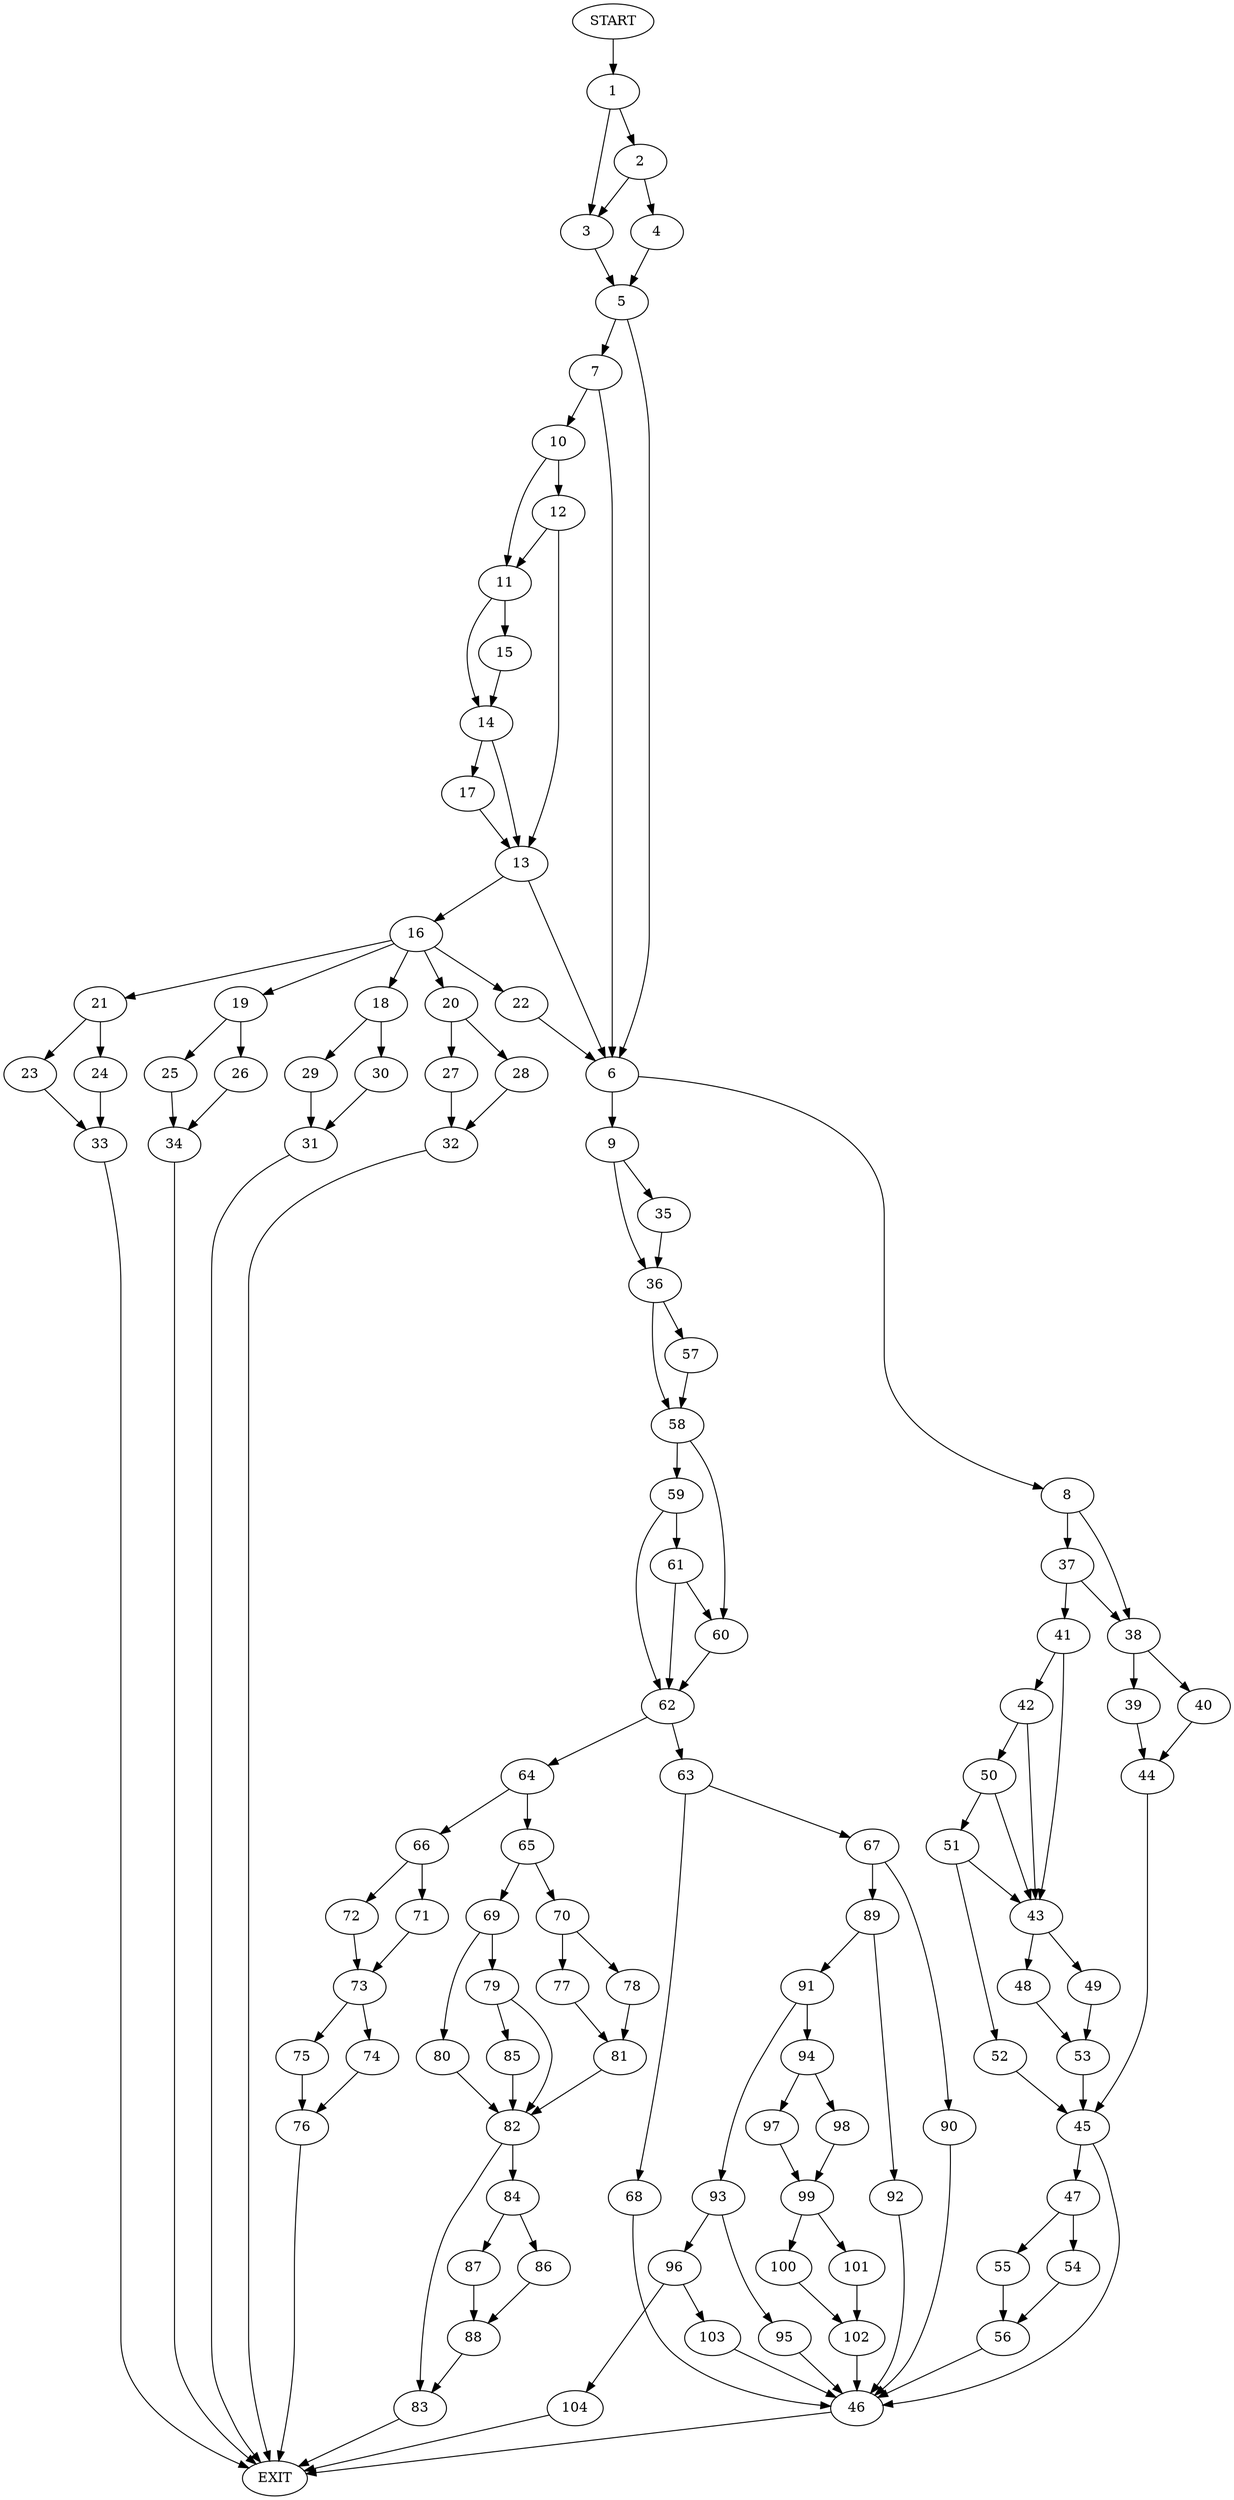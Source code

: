 digraph {
0 [label="START"]
105 [label="EXIT"]
0 -> 1
1 -> 2
1 -> 3
2 -> 4
2 -> 3
3 -> 5
4 -> 5
5 -> 6
5 -> 7
6 -> 8
6 -> 9
7 -> 6
7 -> 10
10 -> 11
10 -> 12
12 -> 13
12 -> 11
11 -> 14
11 -> 15
13 -> 6
13 -> 16
15 -> 14
14 -> 13
14 -> 17
17 -> 13
16 -> 18
16 -> 19
16 -> 20
16 -> 21
16 -> 22
21 -> 23
21 -> 24
19 -> 25
19 -> 26
22 -> 6
20 -> 27
20 -> 28
18 -> 29
18 -> 30
30 -> 31
29 -> 31
31 -> 105
27 -> 32
28 -> 32
32 -> 105
24 -> 33
23 -> 33
33 -> 105
26 -> 34
25 -> 34
34 -> 105
9 -> 35
9 -> 36
8 -> 37
8 -> 38
38 -> 39
38 -> 40
37 -> 41
37 -> 38
41 -> 42
41 -> 43
39 -> 44
40 -> 44
44 -> 45
45 -> 46
45 -> 47
43 -> 48
43 -> 49
42 -> 50
42 -> 43
50 -> 51
50 -> 43
51 -> 52
51 -> 43
52 -> 45
49 -> 53
48 -> 53
53 -> 45
46 -> 105
47 -> 54
47 -> 55
55 -> 56
54 -> 56
56 -> 46
35 -> 36
36 -> 57
36 -> 58
58 -> 59
58 -> 60
57 -> 58
59 -> 61
59 -> 62
60 -> 62
62 -> 63
62 -> 64
61 -> 60
61 -> 62
64 -> 65
64 -> 66
63 -> 67
63 -> 68
65 -> 69
65 -> 70
66 -> 71
66 -> 72
71 -> 73
72 -> 73
73 -> 74
73 -> 75
74 -> 76
75 -> 76
76 -> 105
70 -> 77
70 -> 78
69 -> 79
69 -> 80
78 -> 81
77 -> 81
81 -> 82
82 -> 83
82 -> 84
79 -> 82
79 -> 85
80 -> 82
85 -> 82
84 -> 86
84 -> 87
83 -> 105
87 -> 88
86 -> 88
88 -> 83
68 -> 46
67 -> 89
67 -> 90
89 -> 91
89 -> 92
90 -> 46
92 -> 46
91 -> 93
91 -> 94
93 -> 95
93 -> 96
94 -> 97
94 -> 98
98 -> 99
97 -> 99
99 -> 100
99 -> 101
101 -> 102
100 -> 102
102 -> 46
95 -> 46
96 -> 103
96 -> 104
104 -> 105
103 -> 46
}
